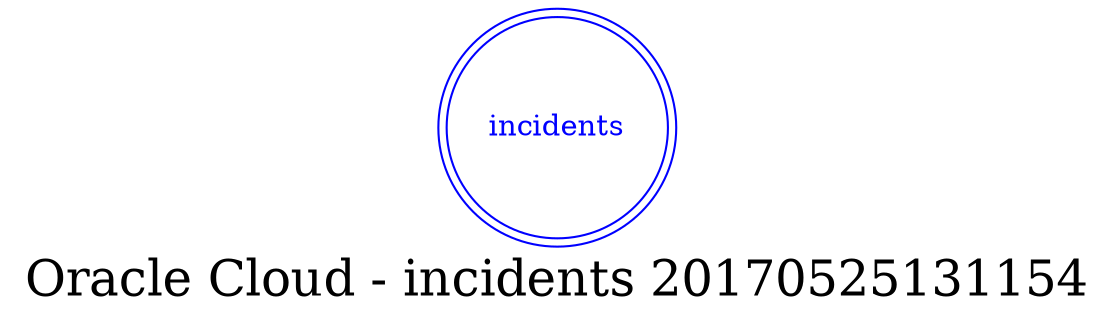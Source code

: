 digraph LexiconGraph {
graph[label="Oracle Cloud - incidents 20170525131154", fontsize=24]
splines=true
"incidents" [color=blue, fontcolor=blue, shape=doublecircle]
}
